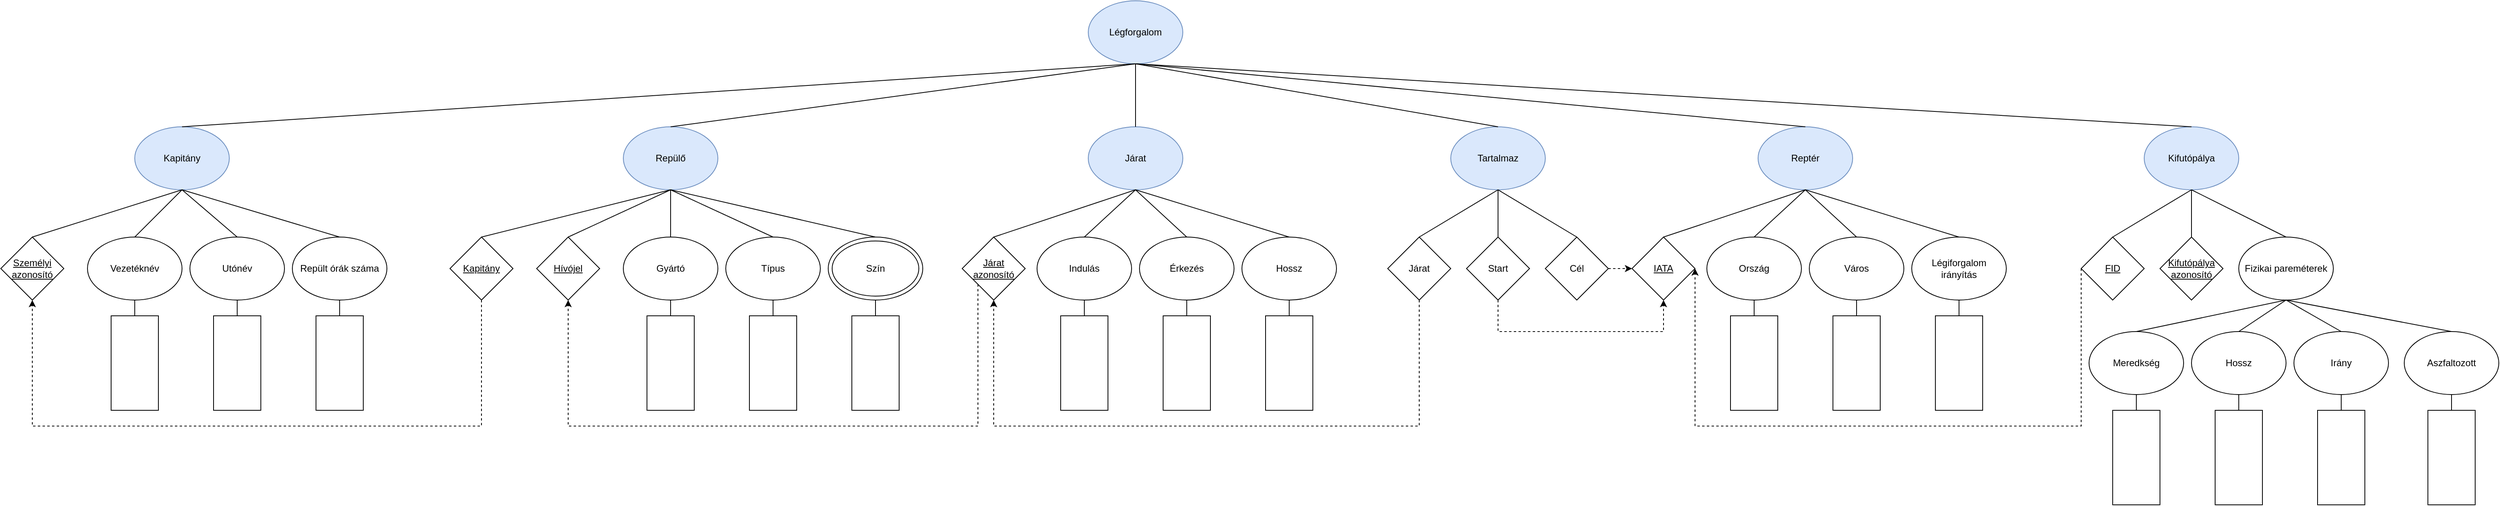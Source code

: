 <mxfile version="25.0.3">
  <diagram name="Page-1" id="YHtooVwAK9Q4uxqaS1Rl">
    <mxGraphModel dx="2697" dy="778" grid="1" gridSize="10" guides="1" tooltips="1" connect="1" arrows="1" fold="1" page="1" pageScale="1" pageWidth="850" pageHeight="1100" math="0" shadow="0">
      <root>
        <mxCell id="0" />
        <mxCell id="1" parent="0" />
        <mxCell id="t5KGoqvXRK17G3cKC2Aa-1" value="&lt;div&gt;Légforgalom&lt;/div&gt;" style="ellipse;whiteSpace=wrap;html=1;fillColor=#dae8fc;strokeColor=#6c8ebf;" vertex="1" parent="1">
          <mxGeometry x="340" y="20" width="120" height="80" as="geometry" />
        </mxCell>
        <mxCell id="t5KGoqvXRK17G3cKC2Aa-2" value="Járat" style="ellipse;whiteSpace=wrap;html=1;fillColor=#dae8fc;strokeColor=#6c8ebf;" vertex="1" parent="1">
          <mxGeometry x="340" y="180" width="120" height="80" as="geometry" />
        </mxCell>
        <mxCell id="t5KGoqvXRK17G3cKC2Aa-4" value="Indulás" style="ellipse;whiteSpace=wrap;html=1;" vertex="1" parent="1">
          <mxGeometry x="275" y="320" width="120" height="80" as="geometry" />
        </mxCell>
        <mxCell id="t5KGoqvXRK17G3cKC2Aa-5" value="Érkezés" style="ellipse;whiteSpace=wrap;html=1;" vertex="1" parent="1">
          <mxGeometry x="405" y="320" width="120" height="80" as="geometry" />
        </mxCell>
        <mxCell id="t5KGoqvXRK17G3cKC2Aa-6" value="Hossz" style="ellipse;whiteSpace=wrap;html=1;" vertex="1" parent="1">
          <mxGeometry x="535" y="320" width="120" height="80" as="geometry" />
        </mxCell>
        <mxCell id="t5KGoqvXRK17G3cKC2Aa-8" value="" style="rounded=0;whiteSpace=wrap;html=1;direction=south;" vertex="1" parent="1">
          <mxGeometry x="305" y="420" width="60" height="120" as="geometry" />
        </mxCell>
        <mxCell id="t5KGoqvXRK17G3cKC2Aa-9" value="" style="rounded=0;whiteSpace=wrap;html=1;direction=south;" vertex="1" parent="1">
          <mxGeometry x="435" y="420" width="60" height="120" as="geometry" />
        </mxCell>
        <mxCell id="t5KGoqvXRK17G3cKC2Aa-10" value="" style="rounded=0;whiteSpace=wrap;html=1;direction=south;" vertex="1" parent="1">
          <mxGeometry x="565" y="420" width="60" height="120" as="geometry" />
        </mxCell>
        <mxCell id="t5KGoqvXRK17G3cKC2Aa-13" value="" style="endArrow=none;html=1;rounded=0;entryX=0;entryY=0.5;entryDx=0;entryDy=0;exitX=0.5;exitY=1;exitDx=0;exitDy=0;" edge="1" parent="1" source="t5KGoqvXRK17G3cKC2Aa-4" target="t5KGoqvXRK17G3cKC2Aa-8">
          <mxGeometry width="50" height="50" relative="1" as="geometry">
            <mxPoint x="295" y="350" as="sourcePoint" />
            <mxPoint x="345" y="300" as="targetPoint" />
          </mxGeometry>
        </mxCell>
        <mxCell id="t5KGoqvXRK17G3cKC2Aa-14" value="" style="endArrow=none;html=1;rounded=0;entryX=0;entryY=0.5;entryDx=0;entryDy=0;exitX=0.5;exitY=1;exitDx=0;exitDy=0;" edge="1" parent="1" source="t5KGoqvXRK17G3cKC2Aa-5" target="t5KGoqvXRK17G3cKC2Aa-9">
          <mxGeometry width="50" height="50" relative="1" as="geometry">
            <mxPoint x="295" y="350" as="sourcePoint" />
            <mxPoint x="345" y="300" as="targetPoint" />
          </mxGeometry>
        </mxCell>
        <mxCell id="t5KGoqvXRK17G3cKC2Aa-15" value="" style="endArrow=none;html=1;rounded=0;entryX=0.5;entryY=1;entryDx=0;entryDy=0;exitX=0;exitY=0.5;exitDx=0;exitDy=0;" edge="1" parent="1" source="t5KGoqvXRK17G3cKC2Aa-10" target="t5KGoqvXRK17G3cKC2Aa-6">
          <mxGeometry width="50" height="50" relative="1" as="geometry">
            <mxPoint x="295" y="350" as="sourcePoint" />
            <mxPoint x="345" y="300" as="targetPoint" />
          </mxGeometry>
        </mxCell>
        <mxCell id="t5KGoqvXRK17G3cKC2Aa-16" value="Járat azonosító" style="rhombus;whiteSpace=wrap;html=1;fontStyle=4" vertex="1" parent="1">
          <mxGeometry x="180" y="320" width="80" height="80" as="geometry" />
        </mxCell>
        <mxCell id="t5KGoqvXRK17G3cKC2Aa-17" value="" style="endArrow=none;html=1;rounded=0;entryX=0.5;entryY=1;entryDx=0;entryDy=0;exitX=0.5;exitY=0;exitDx=0;exitDy=0;" edge="1" parent="1" source="t5KGoqvXRK17G3cKC2Aa-4" target="t5KGoqvXRK17G3cKC2Aa-2">
          <mxGeometry width="50" height="50" relative="1" as="geometry">
            <mxPoint x="360" y="400" as="sourcePoint" />
            <mxPoint x="410" y="350" as="targetPoint" />
          </mxGeometry>
        </mxCell>
        <mxCell id="t5KGoqvXRK17G3cKC2Aa-18" value="" style="endArrow=none;html=1;rounded=0;entryX=0.5;entryY=1;entryDx=0;entryDy=0;exitX=0.5;exitY=0;exitDx=0;exitDy=0;" edge="1" parent="1" source="t5KGoqvXRK17G3cKC2Aa-16" target="t5KGoqvXRK17G3cKC2Aa-2">
          <mxGeometry width="50" height="50" relative="1" as="geometry">
            <mxPoint x="360" y="400" as="sourcePoint" />
            <mxPoint x="410" y="350" as="targetPoint" />
          </mxGeometry>
        </mxCell>
        <mxCell id="t5KGoqvXRK17G3cKC2Aa-19" value="" style="endArrow=none;html=1;rounded=0;entryX=0.5;entryY=1;entryDx=0;entryDy=0;exitX=0.5;exitY=0;exitDx=0;exitDy=0;" edge="1" parent="1" source="t5KGoqvXRK17G3cKC2Aa-5" target="t5KGoqvXRK17G3cKC2Aa-2">
          <mxGeometry width="50" height="50" relative="1" as="geometry">
            <mxPoint x="360" y="400" as="sourcePoint" />
            <mxPoint x="410" y="350" as="targetPoint" />
          </mxGeometry>
        </mxCell>
        <mxCell id="t5KGoqvXRK17G3cKC2Aa-20" value="" style="endArrow=none;html=1;rounded=0;entryX=0.5;entryY=1;entryDx=0;entryDy=0;exitX=0.5;exitY=0;exitDx=0;exitDy=0;" edge="1" parent="1" source="t5KGoqvXRK17G3cKC2Aa-6" target="t5KGoqvXRK17G3cKC2Aa-2">
          <mxGeometry width="50" height="50" relative="1" as="geometry">
            <mxPoint x="360" y="400" as="sourcePoint" />
            <mxPoint x="410" y="350" as="targetPoint" />
          </mxGeometry>
        </mxCell>
        <mxCell id="t5KGoqvXRK17G3cKC2Aa-21" value="Tartalmaz" style="ellipse;whiteSpace=wrap;html=1;fillColor=#dae8fc;strokeColor=#6c8ebf;" vertex="1" parent="1">
          <mxGeometry x="800" y="180" width="120" height="80" as="geometry" />
        </mxCell>
        <mxCell id="t5KGoqvXRK17G3cKC2Aa-28" value="Start" style="rhombus;whiteSpace=wrap;html=1;" vertex="1" parent="1">
          <mxGeometry x="820" y="320" width="80" height="80" as="geometry" />
        </mxCell>
        <mxCell id="t5KGoqvXRK17G3cKC2Aa-29" value="Cél" style="rhombus;whiteSpace=wrap;html=1;" vertex="1" parent="1">
          <mxGeometry x="920" y="320" width="80" height="80" as="geometry" />
        </mxCell>
        <mxCell id="t5KGoqvXRK17G3cKC2Aa-30" value="" style="endArrow=none;html=1;rounded=0;entryX=0.5;entryY=1;entryDx=0;entryDy=0;exitX=0.5;exitY=0;exitDx=0;exitDy=0;" edge="1" parent="1" source="t5KGoqvXRK17G3cKC2Aa-28" target="t5KGoqvXRK17G3cKC2Aa-21">
          <mxGeometry width="50" height="50" relative="1" as="geometry">
            <mxPoint x="710" y="400" as="sourcePoint" />
            <mxPoint x="760" y="350" as="targetPoint" />
          </mxGeometry>
        </mxCell>
        <mxCell id="t5KGoqvXRK17G3cKC2Aa-31" value="" style="endArrow=none;html=1;rounded=0;entryX=0.5;entryY=1;entryDx=0;entryDy=0;exitX=0.5;exitY=0;exitDx=0;exitDy=0;" edge="1" parent="1" source="t5KGoqvXRK17G3cKC2Aa-29" target="t5KGoqvXRK17G3cKC2Aa-21">
          <mxGeometry width="50" height="50" relative="1" as="geometry">
            <mxPoint x="710" y="400" as="sourcePoint" />
            <mxPoint x="760" y="350" as="targetPoint" />
          </mxGeometry>
        </mxCell>
        <mxCell id="t5KGoqvXRK17G3cKC2Aa-32" value="Járat" style="rhombus;whiteSpace=wrap;html=1;" vertex="1" parent="1">
          <mxGeometry x="720" y="320" width="80" height="80" as="geometry" />
        </mxCell>
        <mxCell id="t5KGoqvXRK17G3cKC2Aa-33" value="" style="endArrow=none;html=1;rounded=0;entryX=0.5;entryY=1;entryDx=0;entryDy=0;exitX=0.5;exitY=0;exitDx=0;exitDy=0;" edge="1" parent="1" source="t5KGoqvXRK17G3cKC2Aa-32" target="t5KGoqvXRK17G3cKC2Aa-21">
          <mxGeometry width="50" height="50" relative="1" as="geometry">
            <mxPoint x="710" y="400" as="sourcePoint" />
            <mxPoint x="760" y="350" as="targetPoint" />
          </mxGeometry>
        </mxCell>
        <mxCell id="t5KGoqvXRK17G3cKC2Aa-34" value="Reptér" style="ellipse;whiteSpace=wrap;html=1;fillColor=#dae8fc;strokeColor=#6c8ebf;" vertex="1" parent="1">
          <mxGeometry x="1190" y="180" width="120" height="80" as="geometry" />
        </mxCell>
        <mxCell id="t5KGoqvXRK17G3cKC2Aa-35" value="Ország" style="ellipse;whiteSpace=wrap;html=1;" vertex="1" parent="1">
          <mxGeometry x="1125" y="320" width="120" height="80" as="geometry" />
        </mxCell>
        <mxCell id="t5KGoqvXRK17G3cKC2Aa-36" value="Város" style="ellipse;whiteSpace=wrap;html=1;" vertex="1" parent="1">
          <mxGeometry x="1255" y="320" width="120" height="80" as="geometry" />
        </mxCell>
        <mxCell id="t5KGoqvXRK17G3cKC2Aa-37" value="Légiforgalom irányítás" style="ellipse;whiteSpace=wrap;html=1;" vertex="1" parent="1">
          <mxGeometry x="1385" y="320" width="120" height="80" as="geometry" />
        </mxCell>
        <mxCell id="t5KGoqvXRK17G3cKC2Aa-38" value="" style="rounded=0;whiteSpace=wrap;html=1;direction=south;" vertex="1" parent="1">
          <mxGeometry x="1155" y="420" width="60" height="120" as="geometry" />
        </mxCell>
        <mxCell id="t5KGoqvXRK17G3cKC2Aa-39" value="" style="rounded=0;whiteSpace=wrap;html=1;direction=south;" vertex="1" parent="1">
          <mxGeometry x="1285" y="420" width="60" height="120" as="geometry" />
        </mxCell>
        <mxCell id="t5KGoqvXRK17G3cKC2Aa-40" value="" style="rounded=0;whiteSpace=wrap;html=1;direction=south;" vertex="1" parent="1">
          <mxGeometry x="1415" y="420" width="60" height="120" as="geometry" />
        </mxCell>
        <mxCell id="t5KGoqvXRK17G3cKC2Aa-41" value="" style="endArrow=none;html=1;rounded=0;entryX=0;entryY=0.5;entryDx=0;entryDy=0;exitX=0.5;exitY=1;exitDx=0;exitDy=0;" edge="1" parent="1" source="t5KGoqvXRK17G3cKC2Aa-35" target="t5KGoqvXRK17G3cKC2Aa-38">
          <mxGeometry width="50" height="50" relative="1" as="geometry">
            <mxPoint x="1145" y="350" as="sourcePoint" />
            <mxPoint x="1195" y="300" as="targetPoint" />
          </mxGeometry>
        </mxCell>
        <mxCell id="t5KGoqvXRK17G3cKC2Aa-42" value="" style="endArrow=none;html=1;rounded=0;entryX=0;entryY=0.5;entryDx=0;entryDy=0;exitX=0.5;exitY=1;exitDx=0;exitDy=0;" edge="1" parent="1" source="t5KGoqvXRK17G3cKC2Aa-36" target="t5KGoqvXRK17G3cKC2Aa-39">
          <mxGeometry width="50" height="50" relative="1" as="geometry">
            <mxPoint x="1145" y="350" as="sourcePoint" />
            <mxPoint x="1195" y="300" as="targetPoint" />
          </mxGeometry>
        </mxCell>
        <mxCell id="t5KGoqvXRK17G3cKC2Aa-43" value="" style="endArrow=none;html=1;rounded=0;entryX=0.5;entryY=1;entryDx=0;entryDy=0;exitX=0;exitY=0.5;exitDx=0;exitDy=0;" edge="1" parent="1" source="t5KGoqvXRK17G3cKC2Aa-40" target="t5KGoqvXRK17G3cKC2Aa-37">
          <mxGeometry width="50" height="50" relative="1" as="geometry">
            <mxPoint x="1145" y="350" as="sourcePoint" />
            <mxPoint x="1195" y="300" as="targetPoint" />
          </mxGeometry>
        </mxCell>
        <mxCell id="t5KGoqvXRK17G3cKC2Aa-44" value="IATA" style="rhombus;whiteSpace=wrap;html=1;fontStyle=4" vertex="1" parent="1">
          <mxGeometry x="1030" y="320" width="80" height="80" as="geometry" />
        </mxCell>
        <mxCell id="t5KGoqvXRK17G3cKC2Aa-45" value="" style="endArrow=none;html=1;rounded=0;entryX=0.5;entryY=1;entryDx=0;entryDy=0;exitX=0.5;exitY=0;exitDx=0;exitDy=0;" edge="1" parent="1" source="t5KGoqvXRK17G3cKC2Aa-44" target="t5KGoqvXRK17G3cKC2Aa-34">
          <mxGeometry width="50" height="50" relative="1" as="geometry">
            <mxPoint x="1200" y="400" as="sourcePoint" />
            <mxPoint x="1250" y="350" as="targetPoint" />
          </mxGeometry>
        </mxCell>
        <mxCell id="t5KGoqvXRK17G3cKC2Aa-46" value="" style="endArrow=none;html=1;rounded=0;entryX=0.5;entryY=1;entryDx=0;entryDy=0;exitX=0.5;exitY=0;exitDx=0;exitDy=0;" edge="1" parent="1" source="t5KGoqvXRK17G3cKC2Aa-35" target="t5KGoqvXRK17G3cKC2Aa-34">
          <mxGeometry width="50" height="50" relative="1" as="geometry">
            <mxPoint x="1200" y="400" as="sourcePoint" />
            <mxPoint x="1250" y="350" as="targetPoint" />
          </mxGeometry>
        </mxCell>
        <mxCell id="t5KGoqvXRK17G3cKC2Aa-47" value="" style="endArrow=none;html=1;rounded=0;entryX=0.5;entryY=1;entryDx=0;entryDy=0;exitX=0.5;exitY=0;exitDx=0;exitDy=0;" edge="1" parent="1" source="t5KGoqvXRK17G3cKC2Aa-36" target="t5KGoqvXRK17G3cKC2Aa-34">
          <mxGeometry width="50" height="50" relative="1" as="geometry">
            <mxPoint x="1090" y="400" as="sourcePoint" />
            <mxPoint x="1140" y="350" as="targetPoint" />
          </mxGeometry>
        </mxCell>
        <mxCell id="t5KGoqvXRK17G3cKC2Aa-48" value="" style="endArrow=none;html=1;rounded=0;entryX=0.5;entryY=1;entryDx=0;entryDy=0;exitX=0.5;exitY=0;exitDx=0;exitDy=0;" edge="1" parent="1" source="t5KGoqvXRK17G3cKC2Aa-37" target="t5KGoqvXRK17G3cKC2Aa-34">
          <mxGeometry width="50" height="50" relative="1" as="geometry">
            <mxPoint x="1090" y="400" as="sourcePoint" />
            <mxPoint x="1140" y="350" as="targetPoint" />
          </mxGeometry>
        </mxCell>
        <mxCell id="t5KGoqvXRK17G3cKC2Aa-49" value="Kifutópálya" style="ellipse;whiteSpace=wrap;html=1;fillColor=#dae8fc;strokeColor=#6c8ebf;" vertex="1" parent="1">
          <mxGeometry x="1680" y="180" width="120" height="80" as="geometry" />
        </mxCell>
        <mxCell id="t5KGoqvXRK17G3cKC2Aa-50" value="&lt;u&gt;Kifutópálya azonosító&lt;/u&gt;" style="rhombus;whiteSpace=wrap;html=1;" vertex="1" parent="1">
          <mxGeometry x="1700" y="320" width="80" height="80" as="geometry" />
        </mxCell>
        <mxCell id="t5KGoqvXRK17G3cKC2Aa-52" value="Meredkség" style="ellipse;whiteSpace=wrap;html=1;" vertex="1" parent="1">
          <mxGeometry x="1610" y="440" width="120" height="80" as="geometry" />
        </mxCell>
        <mxCell id="t5KGoqvXRK17G3cKC2Aa-53" value="Hossz" style="ellipse;whiteSpace=wrap;html=1;" vertex="1" parent="1">
          <mxGeometry x="1740" y="440" width="120" height="80" as="geometry" />
        </mxCell>
        <mxCell id="t5KGoqvXRK17G3cKC2Aa-54" value="Irány" style="ellipse;whiteSpace=wrap;html=1;" vertex="1" parent="1">
          <mxGeometry x="1870" y="440" width="120" height="80" as="geometry" />
        </mxCell>
        <mxCell id="t5KGoqvXRK17G3cKC2Aa-55" value="Aszfaltozott" style="ellipse;whiteSpace=wrap;html=1;" vertex="1" parent="1">
          <mxGeometry x="2010" y="440" width="120" height="80" as="geometry" />
        </mxCell>
        <mxCell id="t5KGoqvXRK17G3cKC2Aa-56" value="" style="rounded=0;whiteSpace=wrap;html=1;direction=south;" vertex="1" parent="1">
          <mxGeometry x="1640" y="540" width="60" height="120" as="geometry" />
        </mxCell>
        <mxCell id="t5KGoqvXRK17G3cKC2Aa-57" value="" style="rounded=0;whiteSpace=wrap;html=1;direction=south;" vertex="1" parent="1">
          <mxGeometry x="1770" y="540" width="60" height="120" as="geometry" />
        </mxCell>
        <mxCell id="t5KGoqvXRK17G3cKC2Aa-58" value="" style="rounded=0;whiteSpace=wrap;html=1;direction=south;" vertex="1" parent="1">
          <mxGeometry x="1900" y="540" width="60" height="120" as="geometry" />
        </mxCell>
        <mxCell id="t5KGoqvXRK17G3cKC2Aa-59" value="" style="rounded=0;whiteSpace=wrap;html=1;direction=south;" vertex="1" parent="1">
          <mxGeometry x="2040" y="540" width="60" height="120" as="geometry" />
        </mxCell>
        <mxCell id="t5KGoqvXRK17G3cKC2Aa-60" value="" style="endArrow=none;html=1;rounded=0;entryX=0.5;entryY=1;entryDx=0;entryDy=0;exitX=0;exitY=0.5;exitDx=0;exitDy=0;" edge="1" parent="1" source="t5KGoqvXRK17G3cKC2Aa-56" target="t5KGoqvXRK17G3cKC2Aa-52">
          <mxGeometry width="50" height="50" relative="1" as="geometry">
            <mxPoint x="1860" y="400" as="sourcePoint" />
            <mxPoint x="1910" y="350" as="targetPoint" />
          </mxGeometry>
        </mxCell>
        <mxCell id="t5KGoqvXRK17G3cKC2Aa-61" value="" style="endArrow=none;html=1;rounded=0;entryX=0.5;entryY=1;entryDx=0;entryDy=0;exitX=0;exitY=0.5;exitDx=0;exitDy=0;" edge="1" parent="1" source="t5KGoqvXRK17G3cKC2Aa-57" target="t5KGoqvXRK17G3cKC2Aa-53">
          <mxGeometry width="50" height="50" relative="1" as="geometry">
            <mxPoint x="1860" y="400" as="sourcePoint" />
            <mxPoint x="1910" y="350" as="targetPoint" />
          </mxGeometry>
        </mxCell>
        <mxCell id="t5KGoqvXRK17G3cKC2Aa-62" value="" style="endArrow=none;html=1;rounded=0;exitX=0;exitY=0.5;exitDx=0;exitDy=0;entryX=0.5;entryY=1;entryDx=0;entryDy=0;" edge="1" parent="1" source="t5KGoqvXRK17G3cKC2Aa-58" target="t5KGoqvXRK17G3cKC2Aa-54">
          <mxGeometry width="50" height="50" relative="1" as="geometry">
            <mxPoint x="1860" y="400" as="sourcePoint" />
            <mxPoint x="1910" y="350" as="targetPoint" />
          </mxGeometry>
        </mxCell>
        <mxCell id="t5KGoqvXRK17G3cKC2Aa-63" value="" style="endArrow=none;html=1;rounded=0;exitX=0;exitY=0.5;exitDx=0;exitDy=0;entryX=0.5;entryY=1;entryDx=0;entryDy=0;" edge="1" parent="1" source="t5KGoqvXRK17G3cKC2Aa-59" target="t5KGoqvXRK17G3cKC2Aa-55">
          <mxGeometry width="50" height="50" relative="1" as="geometry">
            <mxPoint x="1860" y="400" as="sourcePoint" />
            <mxPoint x="1910" y="350" as="targetPoint" />
          </mxGeometry>
        </mxCell>
        <mxCell id="t5KGoqvXRK17G3cKC2Aa-51" value="Fizikai pareméterek" style="ellipse;whiteSpace=wrap;html=1;" vertex="1" parent="1">
          <mxGeometry x="1800" y="320" width="120" height="80" as="geometry" />
        </mxCell>
        <mxCell id="t5KGoqvXRK17G3cKC2Aa-66" value="" style="endArrow=none;html=1;rounded=0;exitX=0.5;exitY=0;exitDx=0;exitDy=0;entryX=0.5;entryY=1;entryDx=0;entryDy=0;" edge="1" parent="1" source="t5KGoqvXRK17G3cKC2Aa-52" target="t5KGoqvXRK17G3cKC2Aa-51">
          <mxGeometry width="50" height="50" relative="1" as="geometry">
            <mxPoint x="1860" y="400" as="sourcePoint" />
            <mxPoint x="1910" y="350" as="targetPoint" />
          </mxGeometry>
        </mxCell>
        <mxCell id="t5KGoqvXRK17G3cKC2Aa-67" value="" style="endArrow=none;html=1;rounded=0;entryX=0.5;entryY=0;entryDx=0;entryDy=0;" edge="1" parent="1" target="t5KGoqvXRK17G3cKC2Aa-53">
          <mxGeometry width="50" height="50" relative="1" as="geometry">
            <mxPoint x="1860" y="400" as="sourcePoint" />
            <mxPoint x="1910" y="350" as="targetPoint" />
          </mxGeometry>
        </mxCell>
        <mxCell id="t5KGoqvXRK17G3cKC2Aa-68" value="" style="endArrow=none;html=1;rounded=0;entryX=0.5;entryY=0;entryDx=0;entryDy=0;" edge="1" parent="1" target="t5KGoqvXRK17G3cKC2Aa-54">
          <mxGeometry width="50" height="50" relative="1" as="geometry">
            <mxPoint x="1860" y="400" as="sourcePoint" />
            <mxPoint x="1910" y="350" as="targetPoint" />
          </mxGeometry>
        </mxCell>
        <mxCell id="t5KGoqvXRK17G3cKC2Aa-69" value="" style="endArrow=none;html=1;rounded=0;entryX=0.5;entryY=0;entryDx=0;entryDy=0;" edge="1" parent="1" target="t5KGoqvXRK17G3cKC2Aa-55">
          <mxGeometry width="50" height="50" relative="1" as="geometry">
            <mxPoint x="1860" y="400" as="sourcePoint" />
            <mxPoint x="1910" y="350" as="targetPoint" />
          </mxGeometry>
        </mxCell>
        <mxCell id="t5KGoqvXRK17G3cKC2Aa-70" value="" style="endArrow=none;html=1;rounded=0;entryX=0.5;entryY=1;entryDx=0;entryDy=0;exitX=0.5;exitY=0;exitDx=0;exitDy=0;" edge="1" parent="1" source="t5KGoqvXRK17G3cKC2Aa-50" target="t5KGoqvXRK17G3cKC2Aa-49">
          <mxGeometry width="50" height="50" relative="1" as="geometry">
            <mxPoint x="1800" y="400" as="sourcePoint" />
            <mxPoint x="1850" y="350" as="targetPoint" />
          </mxGeometry>
        </mxCell>
        <mxCell id="t5KGoqvXRK17G3cKC2Aa-71" value="" style="endArrow=none;html=1;rounded=0;entryX=0.5;entryY=1;entryDx=0;entryDy=0;exitX=0.5;exitY=0;exitDx=0;exitDy=0;" edge="1" parent="1" source="t5KGoqvXRK17G3cKC2Aa-51" target="t5KGoqvXRK17G3cKC2Aa-49">
          <mxGeometry width="50" height="50" relative="1" as="geometry">
            <mxPoint x="1800" y="400" as="sourcePoint" />
            <mxPoint x="1850" y="350" as="targetPoint" />
          </mxGeometry>
        </mxCell>
        <mxCell id="t5KGoqvXRK17G3cKC2Aa-72" value="Repülő" style="ellipse;whiteSpace=wrap;html=1;fillColor=#dae8fc;strokeColor=#6c8ebf;" vertex="1" parent="1">
          <mxGeometry x="-250" y="180" width="120" height="80" as="geometry" />
        </mxCell>
        <mxCell id="t5KGoqvXRK17G3cKC2Aa-73" value="FID" style="rhombus;whiteSpace=wrap;html=1;fontStyle=4" vertex="1" parent="1">
          <mxGeometry x="1600" y="320" width="80" height="80" as="geometry" />
        </mxCell>
        <mxCell id="t5KGoqvXRK17G3cKC2Aa-74" value="" style="endArrow=none;html=1;rounded=0;entryX=0.5;entryY=1;entryDx=0;entryDy=0;exitX=0.5;exitY=0;exitDx=0;exitDy=0;" edge="1" parent="1" source="t5KGoqvXRK17G3cKC2Aa-73" target="t5KGoqvXRK17G3cKC2Aa-49">
          <mxGeometry width="50" height="50" relative="1" as="geometry">
            <mxPoint x="1450" y="400" as="sourcePoint" />
            <mxPoint x="1500" y="350" as="targetPoint" />
          </mxGeometry>
        </mxCell>
        <mxCell id="t5KGoqvXRK17G3cKC2Aa-75" value="" style="endArrow=classic;html=1;rounded=0;exitX=0;exitY=0.5;exitDx=0;exitDy=0;entryX=1;entryY=0.5;entryDx=0;entryDy=0;dashed=1;" edge="1" parent="1" source="t5KGoqvXRK17G3cKC2Aa-73" target="t5KGoqvXRK17G3cKC2Aa-44">
          <mxGeometry width="50" height="50" relative="1" as="geometry">
            <mxPoint x="1430" y="400" as="sourcePoint" />
            <mxPoint x="1530" y="510" as="targetPoint" />
            <Array as="points">
              <mxPoint x="1600" y="560" />
              <mxPoint x="1110" y="560" />
            </Array>
          </mxGeometry>
        </mxCell>
        <mxCell id="t5KGoqvXRK17G3cKC2Aa-76" value="" style="endArrow=classic;html=1;rounded=0;exitX=1;exitY=0.5;exitDx=0;exitDy=0;entryX=0;entryY=0.5;entryDx=0;entryDy=0;dashed=1;" edge="1" parent="1" source="t5KGoqvXRK17G3cKC2Aa-29" target="t5KGoqvXRK17G3cKC2Aa-44">
          <mxGeometry width="50" height="50" relative="1" as="geometry">
            <mxPoint x="1040" y="400" as="sourcePoint" />
            <mxPoint x="1090" y="350" as="targetPoint" />
          </mxGeometry>
        </mxCell>
        <mxCell id="t5KGoqvXRK17G3cKC2Aa-77" value="" style="endArrow=classic;html=1;rounded=0;exitX=0.5;exitY=1;exitDx=0;exitDy=0;entryX=0.5;entryY=1;entryDx=0;entryDy=0;dashed=1;" edge="1" parent="1" source="t5KGoqvXRK17G3cKC2Aa-28" target="t5KGoqvXRK17G3cKC2Aa-44">
          <mxGeometry width="50" height="50" relative="1" as="geometry">
            <mxPoint x="1040" y="400" as="sourcePoint" />
            <mxPoint x="1090" y="350" as="targetPoint" />
            <Array as="points">
              <mxPoint x="860" y="440" />
              <mxPoint x="1070" y="440" />
            </Array>
          </mxGeometry>
        </mxCell>
        <mxCell id="t5KGoqvXRK17G3cKC2Aa-78" value="" style="endArrow=classic;html=1;rounded=0;entryX=0.5;entryY=1;entryDx=0;entryDy=0;exitX=0.5;exitY=1;exitDx=0;exitDy=0;dashed=1;" edge="1" parent="1" source="t5KGoqvXRK17G3cKC2Aa-32" target="t5KGoqvXRK17G3cKC2Aa-16">
          <mxGeometry width="50" height="50" relative="1" as="geometry">
            <mxPoint x="540" y="400" as="sourcePoint" />
            <mxPoint x="590" y="350" as="targetPoint" />
            <Array as="points">
              <mxPoint x="760" y="560" />
              <mxPoint x="220" y="560" />
            </Array>
          </mxGeometry>
        </mxCell>
        <mxCell id="t5KGoqvXRK17G3cKC2Aa-79" value="Gyártó" style="ellipse;whiteSpace=wrap;html=1;" vertex="1" parent="1">
          <mxGeometry x="-250" y="320" width="120" height="80" as="geometry" />
        </mxCell>
        <mxCell id="t5KGoqvXRK17G3cKC2Aa-80" value="Típus" style="ellipse;whiteSpace=wrap;html=1;" vertex="1" parent="1">
          <mxGeometry x="-120" y="320" width="120" height="80" as="geometry" />
        </mxCell>
        <mxCell id="t5KGoqvXRK17G3cKC2Aa-81" value="" style="ellipse;whiteSpace=wrap;html=1;" vertex="1" parent="1">
          <mxGeometry x="10" y="320" width="120" height="80" as="geometry" />
        </mxCell>
        <mxCell id="t5KGoqvXRK17G3cKC2Aa-83" value="&lt;u&gt;Kapitány&lt;/u&gt;" style="rhombus;whiteSpace=wrap;html=1;" vertex="1" parent="1">
          <mxGeometry x="-470" y="320" width="80" height="80" as="geometry" />
        </mxCell>
        <mxCell id="t5KGoqvXRK17G3cKC2Aa-85" value="" style="rounded=0;whiteSpace=wrap;html=1;direction=south;" vertex="1" parent="1">
          <mxGeometry x="-220" y="420" width="60" height="120" as="geometry" />
        </mxCell>
        <mxCell id="t5KGoqvXRK17G3cKC2Aa-86" value="" style="rounded=0;whiteSpace=wrap;html=1;direction=south;" vertex="1" parent="1">
          <mxGeometry x="-90" y="420" width="60" height="120" as="geometry" />
        </mxCell>
        <mxCell id="t5KGoqvXRK17G3cKC2Aa-87" value="" style="rounded=0;whiteSpace=wrap;html=1;direction=south;" vertex="1" parent="1">
          <mxGeometry x="40" y="420" width="60" height="120" as="geometry" />
        </mxCell>
        <mxCell id="t5KGoqvXRK17G3cKC2Aa-89" value="" style="endArrow=none;html=1;rounded=0;entryX=0.5;entryY=1;entryDx=0;entryDy=0;exitX=0;exitY=0.5;exitDx=0;exitDy=0;" edge="1" parent="1" source="t5KGoqvXRK17G3cKC2Aa-85" target="t5KGoqvXRK17G3cKC2Aa-79">
          <mxGeometry width="50" height="50" relative="1" as="geometry">
            <mxPoint x="-230" y="400" as="sourcePoint" />
            <mxPoint x="-180" y="350" as="targetPoint" />
          </mxGeometry>
        </mxCell>
        <mxCell id="t5KGoqvXRK17G3cKC2Aa-90" value="" style="endArrow=none;html=1;rounded=0;entryX=0.5;entryY=1;entryDx=0;entryDy=0;exitX=0;exitY=0.5;exitDx=0;exitDy=0;" edge="1" parent="1" source="t5KGoqvXRK17G3cKC2Aa-86" target="t5KGoqvXRK17G3cKC2Aa-80">
          <mxGeometry width="50" height="50" relative="1" as="geometry">
            <mxPoint x="-230" y="400" as="sourcePoint" />
            <mxPoint x="-180" y="350" as="targetPoint" />
          </mxGeometry>
        </mxCell>
        <mxCell id="t5KGoqvXRK17G3cKC2Aa-91" value="" style="endArrow=none;html=1;rounded=0;entryX=0.5;entryY=1;entryDx=0;entryDy=0;exitX=0;exitY=0.5;exitDx=0;exitDy=0;" edge="1" parent="1" source="t5KGoqvXRK17G3cKC2Aa-87" target="t5KGoqvXRK17G3cKC2Aa-81">
          <mxGeometry width="50" height="50" relative="1" as="geometry">
            <mxPoint x="-230" y="400" as="sourcePoint" />
            <mxPoint x="-180" y="350" as="targetPoint" />
          </mxGeometry>
        </mxCell>
        <mxCell id="t5KGoqvXRK17G3cKC2Aa-92" value="" style="endArrow=none;html=1;rounded=0;entryX=0.5;entryY=1;entryDx=0;entryDy=0;exitX=0.5;exitY=0;exitDx=0;exitDy=0;" edge="1" parent="1" source="t5KGoqvXRK17G3cKC2Aa-83" target="t5KGoqvXRK17G3cKC2Aa-72">
          <mxGeometry width="50" height="50" relative="1" as="geometry">
            <mxPoint x="-230" y="400" as="sourcePoint" />
            <mxPoint x="-180" y="350" as="targetPoint" />
          </mxGeometry>
        </mxCell>
        <mxCell id="t5KGoqvXRK17G3cKC2Aa-93" value="" style="endArrow=none;html=1;rounded=0;entryX=0.5;entryY=1;entryDx=0;entryDy=0;exitX=0.5;exitY=0;exitDx=0;exitDy=0;" edge="1" parent="1" target="t5KGoqvXRK17G3cKC2Aa-72">
          <mxGeometry width="50" height="50" relative="1" as="geometry">
            <mxPoint x="-320" y="320" as="sourcePoint" />
            <mxPoint x="-180" y="350" as="targetPoint" />
          </mxGeometry>
        </mxCell>
        <mxCell id="t5KGoqvXRK17G3cKC2Aa-94" value="" style="endArrow=none;html=1;rounded=0;entryX=0.5;entryY=1;entryDx=0;entryDy=0;exitX=0.5;exitY=0;exitDx=0;exitDy=0;" edge="1" parent="1" source="t5KGoqvXRK17G3cKC2Aa-79" target="t5KGoqvXRK17G3cKC2Aa-72">
          <mxGeometry width="50" height="50" relative="1" as="geometry">
            <mxPoint x="-230" y="400" as="sourcePoint" />
            <mxPoint x="-180" y="350" as="targetPoint" />
          </mxGeometry>
        </mxCell>
        <mxCell id="t5KGoqvXRK17G3cKC2Aa-95" value="" style="endArrow=none;html=1;rounded=0;entryX=0.5;entryY=1;entryDx=0;entryDy=0;exitX=0.5;exitY=0;exitDx=0;exitDy=0;" edge="1" parent="1" source="t5KGoqvXRK17G3cKC2Aa-80" target="t5KGoqvXRK17G3cKC2Aa-72">
          <mxGeometry width="50" height="50" relative="1" as="geometry">
            <mxPoint x="-230" y="400" as="sourcePoint" />
            <mxPoint x="-180" y="350" as="targetPoint" />
          </mxGeometry>
        </mxCell>
        <mxCell id="t5KGoqvXRK17G3cKC2Aa-96" value="" style="endArrow=none;html=1;rounded=0;entryX=0.5;entryY=1;entryDx=0;entryDy=0;exitX=0.5;exitY=0;exitDx=0;exitDy=0;" edge="1" parent="1" source="t5KGoqvXRK17G3cKC2Aa-81" target="t5KGoqvXRK17G3cKC2Aa-72">
          <mxGeometry width="50" height="50" relative="1" as="geometry">
            <mxPoint x="-230" y="400" as="sourcePoint" />
            <mxPoint x="-180" y="350" as="targetPoint" />
          </mxGeometry>
        </mxCell>
        <mxCell id="t5KGoqvXRK17G3cKC2Aa-97" value="&lt;u&gt;Hívójel&lt;/u&gt;" style="rhombus;whiteSpace=wrap;html=1;" vertex="1" parent="1">
          <mxGeometry x="-360" y="320" width="80" height="80" as="geometry" />
        </mxCell>
        <mxCell id="t5KGoqvXRK17G3cKC2Aa-98" value="Kapitány" style="ellipse;whiteSpace=wrap;html=1;fillColor=#dae8fc;strokeColor=#6c8ebf;" vertex="1" parent="1">
          <mxGeometry x="-870" y="180" width="120" height="80" as="geometry" />
        </mxCell>
        <mxCell id="t5KGoqvXRK17G3cKC2Aa-99" value="Vezetéknév" style="ellipse;whiteSpace=wrap;html=1;" vertex="1" parent="1">
          <mxGeometry x="-930" y="320" width="120" height="80" as="geometry" />
        </mxCell>
        <mxCell id="t5KGoqvXRK17G3cKC2Aa-100" value="Utónév" style="ellipse;whiteSpace=wrap;html=1;" vertex="1" parent="1">
          <mxGeometry x="-800" y="320" width="120" height="80" as="geometry" />
        </mxCell>
        <mxCell id="t5KGoqvXRK17G3cKC2Aa-101" value="Repült órák száma" style="ellipse;whiteSpace=wrap;html=1;" vertex="1" parent="1">
          <mxGeometry x="-670" y="320" width="120" height="80" as="geometry" />
        </mxCell>
        <mxCell id="t5KGoqvXRK17G3cKC2Aa-103" value="" style="rounded=0;whiteSpace=wrap;html=1;direction=south;" vertex="1" parent="1">
          <mxGeometry x="-900" y="420" width="60" height="120" as="geometry" />
        </mxCell>
        <mxCell id="t5KGoqvXRK17G3cKC2Aa-104" value="" style="rounded=0;whiteSpace=wrap;html=1;direction=south;" vertex="1" parent="1">
          <mxGeometry x="-770" y="420" width="60" height="120" as="geometry" />
        </mxCell>
        <mxCell id="t5KGoqvXRK17G3cKC2Aa-105" value="" style="rounded=0;whiteSpace=wrap;html=1;direction=south;" vertex="1" parent="1">
          <mxGeometry x="-640" y="420" width="60" height="120" as="geometry" />
        </mxCell>
        <mxCell id="t5KGoqvXRK17G3cKC2Aa-106" value="" style="endArrow=none;html=1;rounded=0;entryX=0.5;entryY=1;entryDx=0;entryDy=0;exitX=0;exitY=0.5;exitDx=0;exitDy=0;" edge="1" parent="1" source="t5KGoqvXRK17G3cKC2Aa-103" target="t5KGoqvXRK17G3cKC2Aa-99">
          <mxGeometry width="50" height="50" relative="1" as="geometry">
            <mxPoint x="-910" y="400" as="sourcePoint" />
            <mxPoint x="-860" y="350" as="targetPoint" />
          </mxGeometry>
        </mxCell>
        <mxCell id="t5KGoqvXRK17G3cKC2Aa-107" value="" style="endArrow=none;html=1;rounded=0;entryX=0.5;entryY=1;entryDx=0;entryDy=0;exitX=0;exitY=0.5;exitDx=0;exitDy=0;" edge="1" parent="1" source="t5KGoqvXRK17G3cKC2Aa-104" target="t5KGoqvXRK17G3cKC2Aa-100">
          <mxGeometry width="50" height="50" relative="1" as="geometry">
            <mxPoint x="-910" y="400" as="sourcePoint" />
            <mxPoint x="-860" y="350" as="targetPoint" />
          </mxGeometry>
        </mxCell>
        <mxCell id="t5KGoqvXRK17G3cKC2Aa-108" value="" style="endArrow=none;html=1;rounded=0;entryX=0.5;entryY=1;entryDx=0;entryDy=0;exitX=0;exitY=0.5;exitDx=0;exitDy=0;" edge="1" parent="1" source="t5KGoqvXRK17G3cKC2Aa-105" target="t5KGoqvXRK17G3cKC2Aa-101">
          <mxGeometry width="50" height="50" relative="1" as="geometry">
            <mxPoint x="-910" y="400" as="sourcePoint" />
            <mxPoint x="-860" y="350" as="targetPoint" />
          </mxGeometry>
        </mxCell>
        <mxCell id="t5KGoqvXRK17G3cKC2Aa-110" value="" style="endArrow=none;html=1;rounded=0;entryX=0.5;entryY=1;entryDx=0;entryDy=0;exitX=0.5;exitY=0;exitDx=0;exitDy=0;" edge="1" parent="1" target="t5KGoqvXRK17G3cKC2Aa-98" source="t5KGoqvXRK17G3cKC2Aa-114">
          <mxGeometry width="50" height="50" relative="1" as="geometry">
            <mxPoint x="-940" y="320" as="sourcePoint" />
            <mxPoint x="-800" y="350" as="targetPoint" />
          </mxGeometry>
        </mxCell>
        <mxCell id="t5KGoqvXRK17G3cKC2Aa-111" value="" style="endArrow=none;html=1;rounded=0;entryX=0.5;entryY=1;entryDx=0;entryDy=0;exitX=0.5;exitY=0;exitDx=0;exitDy=0;" edge="1" parent="1" source="t5KGoqvXRK17G3cKC2Aa-99" target="t5KGoqvXRK17G3cKC2Aa-98">
          <mxGeometry width="50" height="50" relative="1" as="geometry">
            <mxPoint x="-850" y="400" as="sourcePoint" />
            <mxPoint x="-800" y="350" as="targetPoint" />
          </mxGeometry>
        </mxCell>
        <mxCell id="t5KGoqvXRK17G3cKC2Aa-112" value="" style="endArrow=none;html=1;rounded=0;entryX=0.5;entryY=1;entryDx=0;entryDy=0;exitX=0.5;exitY=0;exitDx=0;exitDy=0;" edge="1" parent="1" source="t5KGoqvXRK17G3cKC2Aa-100" target="t5KGoqvXRK17G3cKC2Aa-98">
          <mxGeometry width="50" height="50" relative="1" as="geometry">
            <mxPoint x="-850" y="400" as="sourcePoint" />
            <mxPoint x="-800" y="350" as="targetPoint" />
          </mxGeometry>
        </mxCell>
        <mxCell id="t5KGoqvXRK17G3cKC2Aa-113" value="" style="endArrow=none;html=1;rounded=0;entryX=0.5;entryY=1;entryDx=0;entryDy=0;exitX=0.5;exitY=0;exitDx=0;exitDy=0;" edge="1" parent="1" source="t5KGoqvXRK17G3cKC2Aa-101" target="t5KGoqvXRK17G3cKC2Aa-98">
          <mxGeometry width="50" height="50" relative="1" as="geometry">
            <mxPoint x="-850" y="400" as="sourcePoint" />
            <mxPoint x="-800" y="350" as="targetPoint" />
          </mxGeometry>
        </mxCell>
        <mxCell id="t5KGoqvXRK17G3cKC2Aa-114" value="&lt;u&gt;Személyi azonosító&lt;/u&gt;" style="rhombus;whiteSpace=wrap;html=1;" vertex="1" parent="1">
          <mxGeometry x="-1040" y="320" width="80" height="80" as="geometry" />
        </mxCell>
        <mxCell id="t5KGoqvXRK17G3cKC2Aa-115" value="Szín" style="ellipse;whiteSpace=wrap;html=1;" vertex="1" parent="1">
          <mxGeometry x="15" y="325" width="110" height="70" as="geometry" />
        </mxCell>
        <mxCell id="t5KGoqvXRK17G3cKC2Aa-116" value="" style="endArrow=classic;html=1;rounded=0;exitX=0;exitY=1;exitDx=0;exitDy=0;entryX=0.5;entryY=1;entryDx=0;entryDy=0;dashed=1;" edge="1" parent="1" source="t5KGoqvXRK17G3cKC2Aa-16" target="t5KGoqvXRK17G3cKC2Aa-97">
          <mxGeometry width="50" height="50" relative="1" as="geometry">
            <mxPoint x="-220" y="400" as="sourcePoint" />
            <mxPoint x="-170" y="350" as="targetPoint" />
            <Array as="points">
              <mxPoint x="200" y="560" />
              <mxPoint x="-320" y="560" />
            </Array>
          </mxGeometry>
        </mxCell>
        <mxCell id="t5KGoqvXRK17G3cKC2Aa-117" value="" style="endArrow=classic;html=1;rounded=0;exitX=0.5;exitY=1;exitDx=0;exitDy=0;entryX=0.5;entryY=1;entryDx=0;entryDy=0;dashed=1;" edge="1" parent="1" source="t5KGoqvXRK17G3cKC2Aa-83" target="t5KGoqvXRK17G3cKC2Aa-114">
          <mxGeometry width="50" height="50" relative="1" as="geometry">
            <mxPoint x="-680" y="400" as="sourcePoint" />
            <mxPoint x="-630" y="350" as="targetPoint" />
            <Array as="points">
              <mxPoint x="-430" y="560" />
              <mxPoint x="-1000" y="560" />
            </Array>
          </mxGeometry>
        </mxCell>
        <mxCell id="t5KGoqvXRK17G3cKC2Aa-118" value="" style="endArrow=none;html=1;rounded=0;entryX=0.5;entryY=1;entryDx=0;entryDy=0;exitX=0.5;exitY=0;exitDx=0;exitDy=0;" edge="1" parent="1" source="t5KGoqvXRK17G3cKC2Aa-2" target="t5KGoqvXRK17G3cKC2Aa-1">
          <mxGeometry width="50" height="50" relative="1" as="geometry">
            <mxPoint x="210" y="400" as="sourcePoint" />
            <mxPoint x="260" y="350" as="targetPoint" />
          </mxGeometry>
        </mxCell>
        <mxCell id="t5KGoqvXRK17G3cKC2Aa-119" value="" style="endArrow=none;html=1;rounded=0;entryX=0.5;entryY=1;entryDx=0;entryDy=0;exitX=0.5;exitY=0;exitDx=0;exitDy=0;" edge="1" parent="1" source="t5KGoqvXRK17G3cKC2Aa-72" target="t5KGoqvXRK17G3cKC2Aa-1">
          <mxGeometry width="50" height="50" relative="1" as="geometry">
            <mxPoint x="-40" y="400" as="sourcePoint" />
            <mxPoint x="10" y="350" as="targetPoint" />
          </mxGeometry>
        </mxCell>
        <mxCell id="t5KGoqvXRK17G3cKC2Aa-120" value="" style="endArrow=none;html=1;rounded=0;exitX=0.5;exitY=0;exitDx=0;exitDy=0;entryX=0.5;entryY=1;entryDx=0;entryDy=0;" edge="1" parent="1" source="t5KGoqvXRK17G3cKC2Aa-98" target="t5KGoqvXRK17G3cKC2Aa-1">
          <mxGeometry width="50" height="50" relative="1" as="geometry">
            <mxPoint x="-490" y="400" as="sourcePoint" />
            <mxPoint x="-440" y="350" as="targetPoint" />
          </mxGeometry>
        </mxCell>
        <mxCell id="t5KGoqvXRK17G3cKC2Aa-121" value="" style="endArrow=none;html=1;rounded=0;entryX=0.5;entryY=1;entryDx=0;entryDy=0;exitX=0.5;exitY=0;exitDx=0;exitDy=0;" edge="1" parent="1" source="t5KGoqvXRK17G3cKC2Aa-21" target="t5KGoqvXRK17G3cKC2Aa-1">
          <mxGeometry width="50" height="50" relative="1" as="geometry">
            <mxPoint x="610" y="400" as="sourcePoint" />
            <mxPoint x="660" y="350" as="targetPoint" />
          </mxGeometry>
        </mxCell>
        <mxCell id="t5KGoqvXRK17G3cKC2Aa-122" value="" style="endArrow=none;html=1;rounded=0;entryX=0.5;entryY=1;entryDx=0;entryDy=0;exitX=0.5;exitY=0;exitDx=0;exitDy=0;" edge="1" parent="1" source="t5KGoqvXRK17G3cKC2Aa-34" target="t5KGoqvXRK17G3cKC2Aa-1">
          <mxGeometry width="50" height="50" relative="1" as="geometry">
            <mxPoint x="610" y="400" as="sourcePoint" />
            <mxPoint x="660" y="350" as="targetPoint" />
          </mxGeometry>
        </mxCell>
        <mxCell id="t5KGoqvXRK17G3cKC2Aa-123" value="" style="endArrow=none;html=1;rounded=0;entryX=0.5;entryY=1;entryDx=0;entryDy=0;exitX=0.5;exitY=0;exitDx=0;exitDy=0;" edge="1" parent="1" source="t5KGoqvXRK17G3cKC2Aa-49" target="t5KGoqvXRK17G3cKC2Aa-1">
          <mxGeometry width="50" height="50" relative="1" as="geometry">
            <mxPoint x="870" y="400" as="sourcePoint" />
            <mxPoint x="920" y="350" as="targetPoint" />
          </mxGeometry>
        </mxCell>
      </root>
    </mxGraphModel>
  </diagram>
</mxfile>
